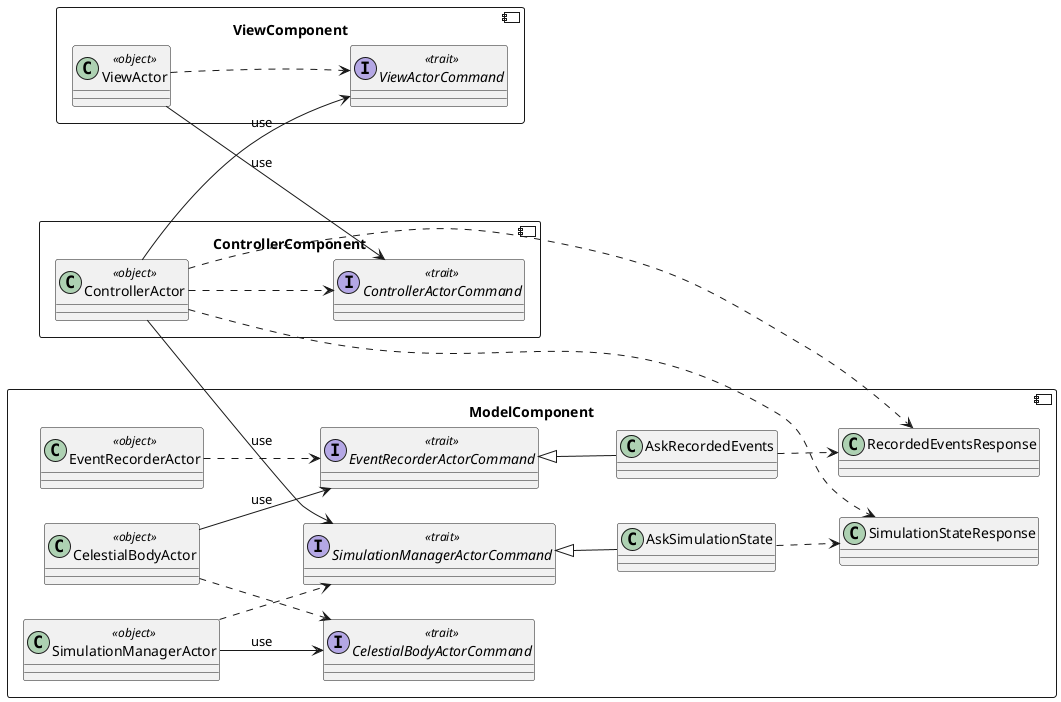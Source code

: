 @startuml

left to right direction

component ViewComponent{
    class ViewActor << object >>
    interface ViewActorCommand << trait >>
}

component ControllerComponent{
    class ControllerActor << object >>
    interface ControllerActorCommand << trait >>
}

component ModelComponent{
    class SimulationManagerActor << object >>
    class EventRecorderActor << object >>
    class CelestialBodyActor << object >>
    interface SimulationManagerActorCommand << trait >>
    interface EventRecorderActorCommand << trait >>
    interface CelestialBodyActorCommand << trait >>

    class AskSimulationState extends SimulationManagerActorCommand
    class SimulationStateResponse

    class AskRecordedEvents extends EventRecorderActorCommand
    class RecordedEventsResponse
}

ControllerActor ..> SimulationStateResponse
ControllerActor ..> RecordedEventsResponse
AskSimulationState ..> SimulationStateResponse
AskRecordedEvents ..> RecordedEventsResponse

ViewActor ..> ViewActorCommand
ControllerActor ..> ControllerActorCommand
SimulationManagerActor ..> SimulationManagerActorCommand
CelestialBodyActor ..> CelestialBodyActorCommand
EventRecorderActor ..> EventRecorderActorCommand

ViewActor --> ControllerActorCommand : use
ControllerActor --> ViewActorCommand : use
ControllerActor --> SimulationManagerActorCommand : use
SimulationManagerActor --> CelestialBodyActorCommand : use
CelestialBodyActor --> EventRecorderActorCommand : use

@enduml
